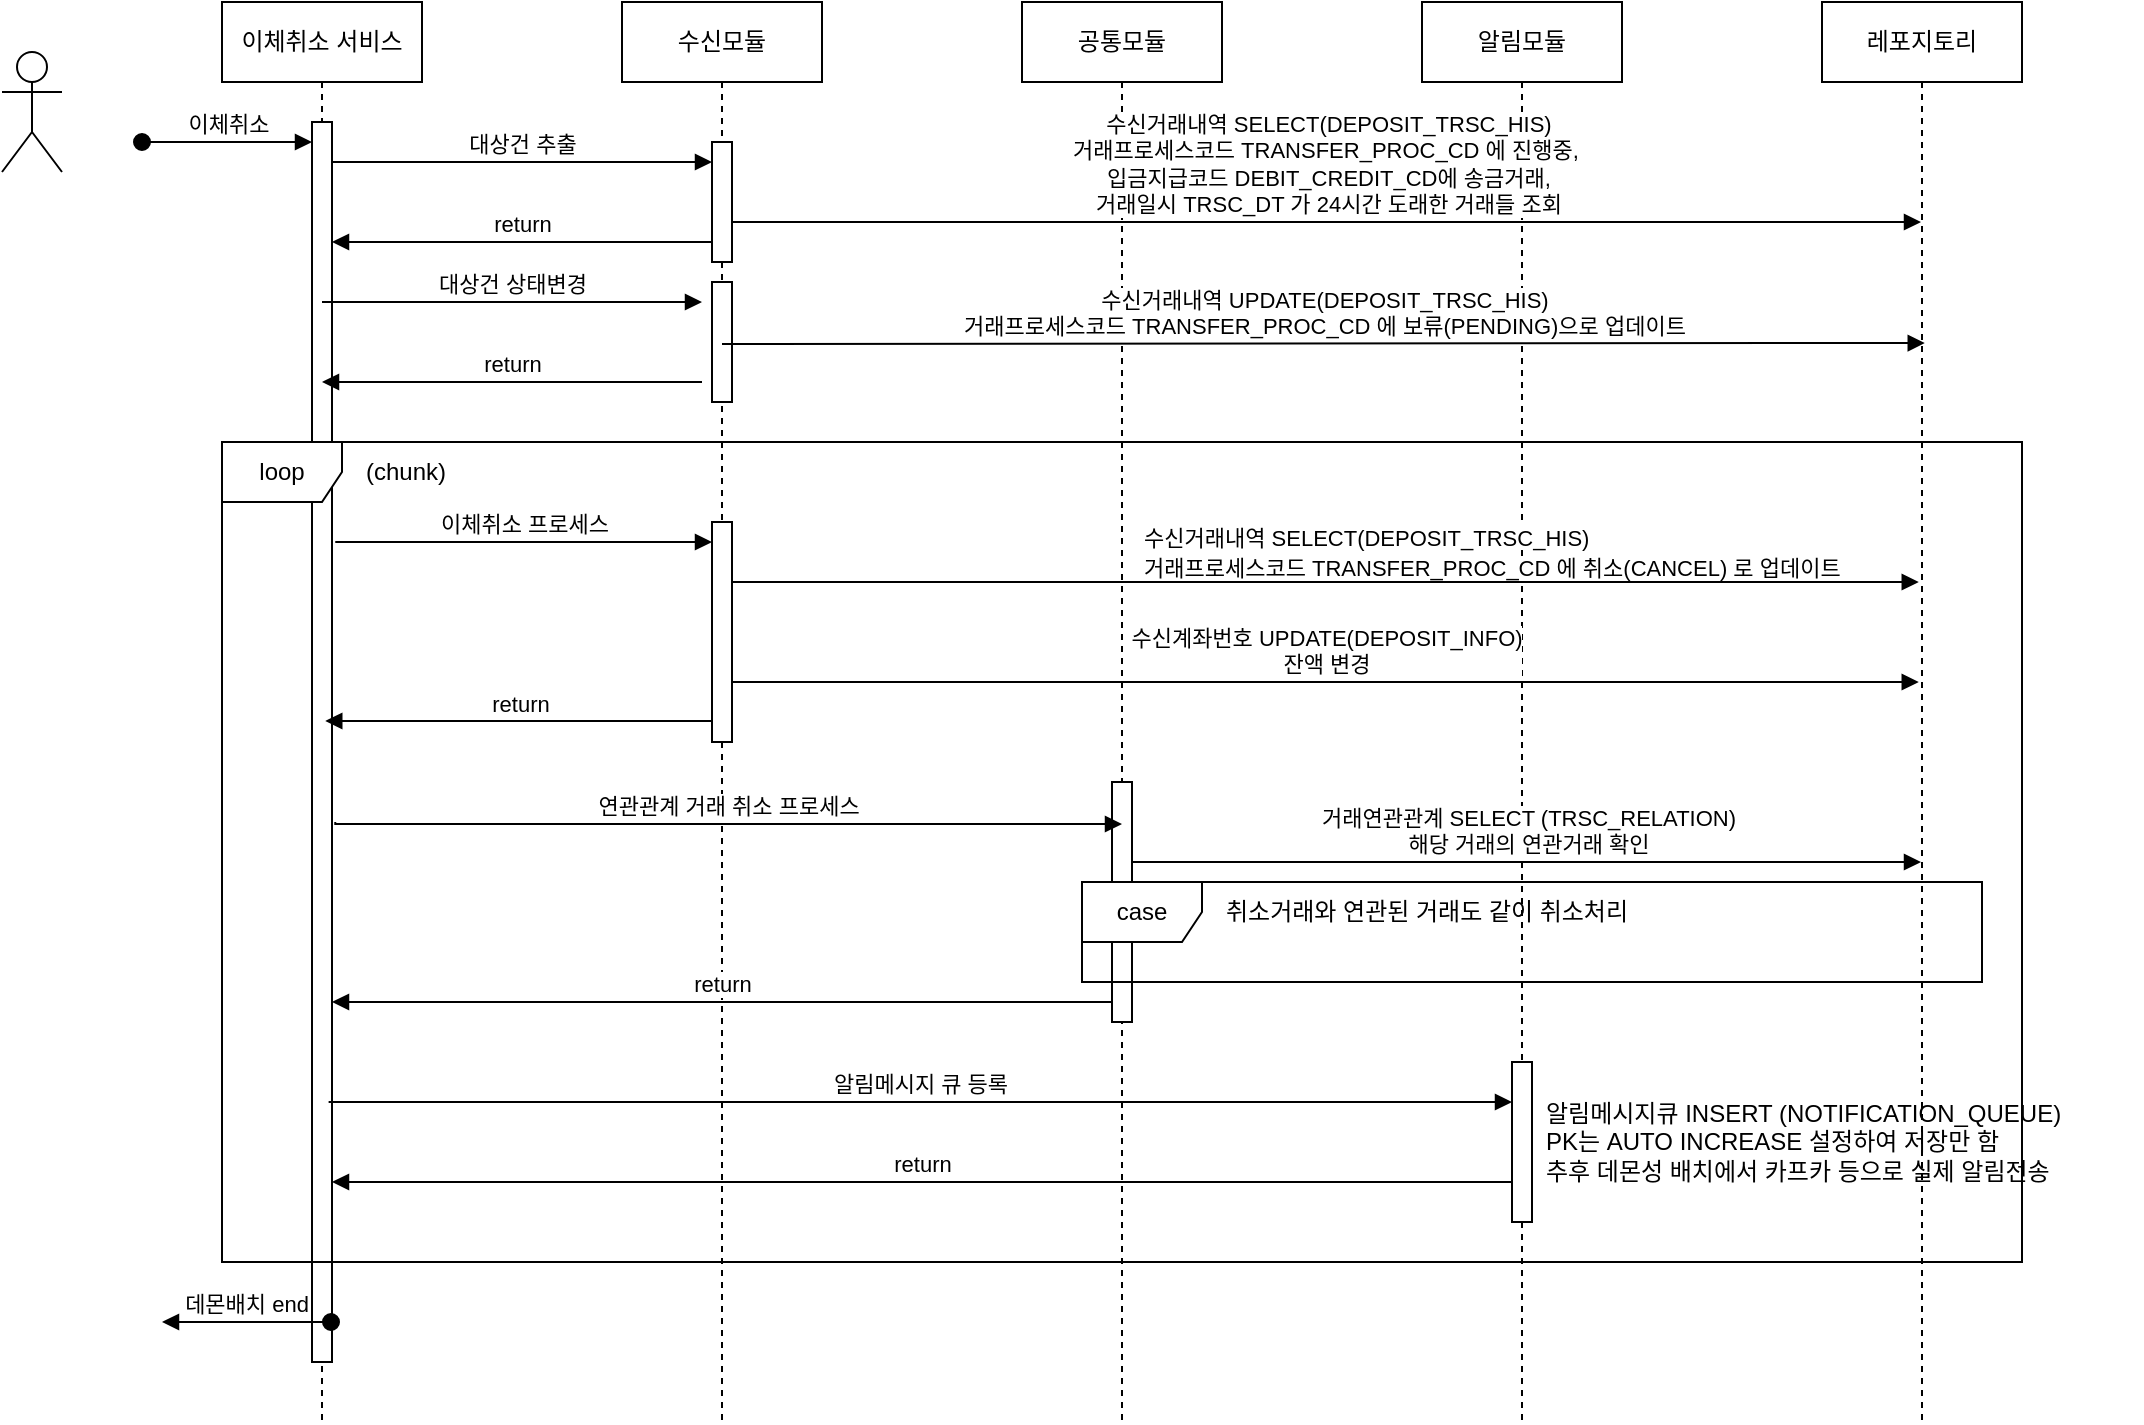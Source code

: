 <mxfile version="24.8.6">
  <diagram name="Page-1" id="2YBvvXClWsGukQMizWep">
    <mxGraphModel dx="998" dy="678" grid="1" gridSize="10" guides="1" tooltips="1" connect="1" arrows="1" fold="1" page="1" pageScale="1" pageWidth="850" pageHeight="1100" background="#ffffff" math="0" shadow="0">
      <root>
        <mxCell id="0" />
        <mxCell id="1" parent="0" />
        <mxCell id="kIjc9tb8nOZSVFgZSKF5-42" value="" style="shape=umlActor;verticalLabelPosition=bottom;verticalAlign=top;html=1;outlineConnect=0;" parent="1" vertex="1">
          <mxGeometry x="110" y="85" width="30" height="60" as="geometry" />
        </mxCell>
        <mxCell id="2TJhX8au2aPFaMWwYMit-71" value="이체취소 서비스" style="shape=umlLifeline;perimeter=lifelinePerimeter;whiteSpace=wrap;html=1;container=0;dropTarget=0;collapsible=0;recursiveResize=0;outlineConnect=0;portConstraint=eastwest;newEdgeStyle={&quot;edgeStyle&quot;:&quot;elbowEdgeStyle&quot;,&quot;elbow&quot;:&quot;vertical&quot;,&quot;curved&quot;:0,&quot;rounded&quot;:0};" vertex="1" parent="1">
          <mxGeometry x="220" y="60" width="100" height="710" as="geometry" />
        </mxCell>
        <mxCell id="2TJhX8au2aPFaMWwYMit-72" value="" style="html=1;points=[];perimeter=orthogonalPerimeter;outlineConnect=0;targetShapes=umlLifeline;portConstraint=eastwest;newEdgeStyle={&quot;edgeStyle&quot;:&quot;elbowEdgeStyle&quot;,&quot;elbow&quot;:&quot;vertical&quot;,&quot;curved&quot;:0,&quot;rounded&quot;:0};" vertex="1" parent="2TJhX8au2aPFaMWwYMit-71">
          <mxGeometry x="45" y="60" width="10" height="620" as="geometry" />
        </mxCell>
        <mxCell id="2TJhX8au2aPFaMWwYMit-73" value="이체취소" style="html=1;verticalAlign=bottom;startArrow=oval;endArrow=block;startSize=8;edgeStyle=elbowEdgeStyle;elbow=vertical;curved=0;rounded=0;" edge="1" parent="2TJhX8au2aPFaMWwYMit-71" target="2TJhX8au2aPFaMWwYMit-72">
          <mxGeometry relative="1" as="geometry">
            <mxPoint x="-40" y="70" as="sourcePoint" />
          </mxGeometry>
        </mxCell>
        <mxCell id="2TJhX8au2aPFaMWwYMit-74" value="수신모듈" style="shape=umlLifeline;perimeter=lifelinePerimeter;whiteSpace=wrap;html=1;container=0;dropTarget=0;collapsible=0;recursiveResize=0;outlineConnect=0;portConstraint=eastwest;newEdgeStyle={&quot;edgeStyle&quot;:&quot;elbowEdgeStyle&quot;,&quot;elbow&quot;:&quot;vertical&quot;,&quot;curved&quot;:0,&quot;rounded&quot;:0};" vertex="1" parent="1">
          <mxGeometry x="420" y="60" width="100" height="710" as="geometry" />
        </mxCell>
        <mxCell id="2TJhX8au2aPFaMWwYMit-75" value="" style="html=1;points=[];perimeter=orthogonalPerimeter;outlineConnect=0;targetShapes=umlLifeline;portConstraint=eastwest;newEdgeStyle={&quot;edgeStyle&quot;:&quot;elbowEdgeStyle&quot;,&quot;elbow&quot;:&quot;vertical&quot;,&quot;curved&quot;:0,&quot;rounded&quot;:0};" vertex="1" parent="2TJhX8au2aPFaMWwYMit-74">
          <mxGeometry x="45" y="70" width="10" height="60" as="geometry" />
        </mxCell>
        <mxCell id="2TJhX8au2aPFaMWwYMit-76" value="" style="html=1;points=[];perimeter=orthogonalPerimeter;outlineConnect=0;targetShapes=umlLifeline;portConstraint=eastwest;newEdgeStyle={&quot;edgeStyle&quot;:&quot;elbowEdgeStyle&quot;,&quot;elbow&quot;:&quot;vertical&quot;,&quot;curved&quot;:0,&quot;rounded&quot;:0};" vertex="1" parent="2TJhX8au2aPFaMWwYMit-74">
          <mxGeometry x="45" y="140" width="10" height="60" as="geometry" />
        </mxCell>
        <mxCell id="2TJhX8au2aPFaMWwYMit-77" value="대상건 추출" style="html=1;verticalAlign=bottom;endArrow=block;edgeStyle=elbowEdgeStyle;elbow=vertical;curved=0;rounded=0;" edge="1" parent="1" source="2TJhX8au2aPFaMWwYMit-72" target="2TJhX8au2aPFaMWwYMit-75">
          <mxGeometry relative="1" as="geometry">
            <mxPoint x="415" y="150" as="sourcePoint" />
            <Array as="points">
              <mxPoint x="400" y="140" />
            </Array>
            <mxPoint as="offset" />
          </mxGeometry>
        </mxCell>
        <mxCell id="2TJhX8au2aPFaMWwYMit-78" value="return" style="html=1;verticalAlign=bottom;endArrow=block;edgeStyle=elbowEdgeStyle;elbow=vertical;curved=0;rounded=0;" edge="1" parent="1" source="2TJhX8au2aPFaMWwYMit-75" target="2TJhX8au2aPFaMWwYMit-72">
          <mxGeometry relative="1" as="geometry">
            <mxPoint x="395" y="180" as="sourcePoint" />
            <Array as="points">
              <mxPoint x="410" y="180" />
            </Array>
            <mxPoint x="280" y="180" as="targetPoint" />
          </mxGeometry>
        </mxCell>
        <mxCell id="2TJhX8au2aPFaMWwYMit-79" value="공통모듈" style="shape=umlLifeline;perimeter=lifelinePerimeter;whiteSpace=wrap;html=1;container=0;dropTarget=0;collapsible=0;recursiveResize=0;outlineConnect=0;portConstraint=eastwest;newEdgeStyle={&quot;edgeStyle&quot;:&quot;elbowEdgeStyle&quot;,&quot;elbow&quot;:&quot;vertical&quot;,&quot;curved&quot;:0,&quot;rounded&quot;:0};" vertex="1" parent="1">
          <mxGeometry x="620" y="60" width="100" height="710" as="geometry" />
        </mxCell>
        <mxCell id="2TJhX8au2aPFaMWwYMit-80" value="" style="html=1;points=[];perimeter=orthogonalPerimeter;outlineConnect=0;targetShapes=umlLifeline;portConstraint=eastwest;newEdgeStyle={&quot;edgeStyle&quot;:&quot;elbowEdgeStyle&quot;,&quot;elbow&quot;:&quot;vertical&quot;,&quot;curved&quot;:0,&quot;rounded&quot;:0};" vertex="1" parent="2TJhX8au2aPFaMWwYMit-79">
          <mxGeometry x="45" y="390" width="10" height="120" as="geometry" />
        </mxCell>
        <mxCell id="2TJhX8au2aPFaMWwYMit-81" value="알림모듈" style="shape=umlLifeline;perimeter=lifelinePerimeter;whiteSpace=wrap;html=1;container=0;dropTarget=0;collapsible=0;recursiveResize=0;outlineConnect=0;portConstraint=eastwest;newEdgeStyle={&quot;edgeStyle&quot;:&quot;elbowEdgeStyle&quot;,&quot;elbow&quot;:&quot;vertical&quot;,&quot;curved&quot;:0,&quot;rounded&quot;:0};" vertex="1" parent="1">
          <mxGeometry x="820" y="60" width="100" height="710" as="geometry" />
        </mxCell>
        <mxCell id="2TJhX8au2aPFaMWwYMit-82" value="" style="html=1;points=[];perimeter=orthogonalPerimeter;outlineConnect=0;targetShapes=umlLifeline;portConstraint=eastwest;newEdgeStyle={&quot;edgeStyle&quot;:&quot;elbowEdgeStyle&quot;,&quot;elbow&quot;:&quot;vertical&quot;,&quot;curved&quot;:0,&quot;rounded&quot;:0};" vertex="1" parent="2TJhX8au2aPFaMWwYMit-81">
          <mxGeometry x="45" y="530" width="10" height="80" as="geometry" />
        </mxCell>
        <mxCell id="2TJhX8au2aPFaMWwYMit-83" value="레포지토리" style="shape=umlLifeline;perimeter=lifelinePerimeter;whiteSpace=wrap;html=1;container=0;dropTarget=0;collapsible=0;recursiveResize=0;outlineConnect=0;portConstraint=eastwest;newEdgeStyle={&quot;edgeStyle&quot;:&quot;elbowEdgeStyle&quot;,&quot;elbow&quot;:&quot;vertical&quot;,&quot;curved&quot;:0,&quot;rounded&quot;:0};" vertex="1" parent="1">
          <mxGeometry x="1020" y="60" width="100" height="710" as="geometry" />
        </mxCell>
        <mxCell id="2TJhX8au2aPFaMWwYMit-84" value="&lt;div style=&quot;&quot;&gt;&lt;br&gt;&lt;/div&gt;" style="text;html=1;align=left;verticalAlign=middle;resizable=0;points=[];autosize=1;strokeColor=none;fillColor=none;" vertex="1" parent="1">
          <mxGeometry x="480" y="145" width="20" height="30" as="geometry" />
        </mxCell>
        <mxCell id="2TJhX8au2aPFaMWwYMit-85" value="이체취소 프로세스" style="html=1;verticalAlign=bottom;endArrow=block;edgeStyle=elbowEdgeStyle;elbow=vertical;curved=0;rounded=0;" edge="1" parent="1" target="2TJhX8au2aPFaMWwYMit-96">
          <mxGeometry relative="1" as="geometry">
            <mxPoint x="276.63" y="330" as="sourcePoint" />
            <Array as="points">
              <mxPoint x="401.63" y="330" />
            </Array>
            <mxPoint x="666.13" y="330" as="targetPoint" />
            <mxPoint as="offset" />
          </mxGeometry>
        </mxCell>
        <mxCell id="2TJhX8au2aPFaMWwYMit-86" value="return" style="html=1;verticalAlign=bottom;endArrow=block;edgeStyle=elbowEdgeStyle;elbow=vertical;curved=0;rounded=0;" edge="1" parent="1">
          <mxGeometry relative="1" as="geometry">
            <mxPoint x="465" y="419.5" as="sourcePoint" />
            <Array as="points" />
            <mxPoint x="271.63" y="419.5" as="targetPoint" />
          </mxGeometry>
        </mxCell>
        <mxCell id="2TJhX8au2aPFaMWwYMit-87" value="&lt;div style=&quot;&quot;&gt;&lt;span style=&quot;font-size: 11px; text-align: center; background-color: rgb(255, 255, 255);&quot;&gt;수신거래내역 SELECT(DEPOSIT_TRSC_HIS)&lt;/span&gt;&lt;/div&gt;&lt;div style=&quot;&quot;&gt;&lt;span style=&quot;font-size: 11px; text-align: center; background-color: rgb(255, 255, 255);&quot;&gt;거래프로세스코드&amp;nbsp;TRANSFER_PROC_CD 에 취소(CANCEL) 로 업데이트&lt;/span&gt;&lt;/div&gt;" style="text;html=1;align=left;verticalAlign=middle;resizable=0;points=[];autosize=1;strokeColor=none;fillColor=none;" vertex="1" parent="1">
          <mxGeometry x="678.88" y="315" width="390" height="40" as="geometry" />
        </mxCell>
        <mxCell id="2TJhX8au2aPFaMWwYMit-88" value="loop" style="shape=umlFrame;whiteSpace=wrap;html=1;pointerEvents=0;" vertex="1" parent="1">
          <mxGeometry x="220" y="280" width="900" height="410" as="geometry" />
        </mxCell>
        <mxCell id="2TJhX8au2aPFaMWwYMit-89" value="&lt;div style=&quot;&quot;&gt;(chunk)&lt;/div&gt;" style="text;html=1;align=left;verticalAlign=middle;resizable=0;points=[];autosize=1;strokeColor=none;fillColor=none;" vertex="1" parent="1">
          <mxGeometry x="290" y="280" width="60" height="30" as="geometry" />
        </mxCell>
        <mxCell id="2TJhX8au2aPFaMWwYMit-90" value="" style="html=1;verticalAlign=bottom;endArrow=block;edgeStyle=elbowEdgeStyle;elbow=vertical;curved=0;rounded=0;" edge="1" parent="1" source="2TJhX8au2aPFaMWwYMit-96">
          <mxGeometry relative="1" as="geometry">
            <mxPoint x="678.88" y="350" as="sourcePoint" />
            <Array as="points">
              <mxPoint x="813.88" y="350" />
            </Array>
            <mxPoint x="1068.38" y="350" as="targetPoint" />
            <mxPoint as="offset" />
          </mxGeometry>
        </mxCell>
        <mxCell id="2TJhX8au2aPFaMWwYMit-91" value="데몬배치 end" style="html=1;verticalAlign=bottom;startArrow=oval;endArrow=block;startSize=8;edgeStyle=elbowEdgeStyle;elbow=vertical;curved=0;rounded=0;" edge="1" parent="1">
          <mxGeometry relative="1" as="geometry">
            <mxPoint x="274.5" y="720" as="sourcePoint" />
            <mxPoint x="190" y="720" as="targetPoint" />
          </mxGeometry>
        </mxCell>
        <mxCell id="2TJhX8au2aPFaMWwYMit-92" value="수신거래내역 SELECT(DEPOSIT_TRSC_HIS)&lt;br&gt;거래프로세스코드&amp;nbsp;TRANSFER_PROC_CD 에 진행중,&amp;nbsp;&lt;br&gt;입금지급코드 DEBIT_CREDIT_CD에 송금거래,&lt;br&gt;거래일시 TRSC_DT 가 24시간 도래한 거래들 조회" style="html=1;verticalAlign=bottom;endArrow=block;edgeStyle=elbowEdgeStyle;elbow=vertical;curved=0;rounded=0;" edge="1" parent="1" target="2TJhX8au2aPFaMWwYMit-83">
          <mxGeometry relative="1" as="geometry">
            <mxPoint x="475" y="170" as="sourcePoint" />
            <Array as="points">
              <mxPoint x="590" y="170" />
              <mxPoint x="615" y="159.5" />
            </Array>
            <mxPoint x="870" y="159.5" as="targetPoint" />
            <mxPoint as="offset" />
          </mxGeometry>
        </mxCell>
        <mxCell id="2TJhX8au2aPFaMWwYMit-93" value="대상건 상태변경" style="html=1;verticalAlign=bottom;endArrow=block;edgeStyle=elbowEdgeStyle;elbow=vertical;curved=0;rounded=0;" edge="1" parent="1">
          <mxGeometry relative="1" as="geometry">
            <mxPoint x="270" y="210" as="sourcePoint" />
            <Array as="points">
              <mxPoint x="395" y="210" />
            </Array>
            <mxPoint as="offset" />
            <mxPoint x="460" y="210" as="targetPoint" />
          </mxGeometry>
        </mxCell>
        <mxCell id="2TJhX8au2aPFaMWwYMit-94" value="return" style="html=1;verticalAlign=bottom;endArrow=block;edgeStyle=elbowEdgeStyle;elbow=vertical;curved=0;rounded=0;" edge="1" parent="1">
          <mxGeometry relative="1" as="geometry">
            <mxPoint x="460" y="250" as="sourcePoint" />
            <Array as="points">
              <mxPoint x="405" y="250" />
            </Array>
            <mxPoint x="270" y="250" as="targetPoint" />
          </mxGeometry>
        </mxCell>
        <mxCell id="2TJhX8au2aPFaMWwYMit-95" value="수신거래내역 UPDATE(DEPOSIT_TRSC_HIS)&lt;div&gt;거래프로세스코드 TRANSFER_PROC_CD 에 보류(PENDING)으로 업데이트&lt;/div&gt;" style="html=1;verticalAlign=bottom;endArrow=block;edgeStyle=elbowEdgeStyle;elbow=vertical;curved=0;rounded=0;" edge="1" parent="1">
          <mxGeometry x="0.0" relative="1" as="geometry">
            <mxPoint x="470" y="231" as="sourcePoint" />
            <Array as="points">
              <mxPoint x="591.38" y="230.5" />
              <mxPoint x="616.38" y="220" />
            </Array>
            <mxPoint x="1071.38" y="230.5" as="targetPoint" />
            <mxPoint as="offset" />
          </mxGeometry>
        </mxCell>
        <mxCell id="2TJhX8au2aPFaMWwYMit-96" value="" style="html=1;points=[];perimeter=orthogonalPerimeter;outlineConnect=0;targetShapes=umlLifeline;portConstraint=eastwest;newEdgeStyle={&quot;edgeStyle&quot;:&quot;elbowEdgeStyle&quot;,&quot;elbow&quot;:&quot;vertical&quot;,&quot;curved&quot;:0,&quot;rounded&quot;:0};" vertex="1" parent="1">
          <mxGeometry x="465" y="320" width="10" height="110" as="geometry" />
        </mxCell>
        <mxCell id="2TJhX8au2aPFaMWwYMit-97" value="수신계좌번호 UPDATE(DEPOSIT_INFO)&lt;div&gt;잔액 변경&lt;/div&gt;" style="html=1;verticalAlign=bottom;endArrow=block;edgeStyle=elbowEdgeStyle;elbow=vertical;curved=0;rounded=0;" edge="1" parent="1">
          <mxGeometry relative="1" as="geometry">
            <mxPoint x="475" y="400" as="sourcePoint" />
            <Array as="points">
              <mxPoint x="813.88" y="400" />
            </Array>
            <mxPoint x="1068.38" y="400" as="targetPoint" />
            <mxPoint as="offset" />
          </mxGeometry>
        </mxCell>
        <mxCell id="2TJhX8au2aPFaMWwYMit-98" value="연관관계 거래 취소 프로세스" style="html=1;verticalAlign=bottom;endArrow=block;edgeStyle=elbowEdgeStyle;elbow=vertical;curved=0;rounded=0;entryX=0.5;entryY=0.182;entryDx=0;entryDy=0;entryPerimeter=0;" edge="1" parent="1" target="2TJhX8au2aPFaMWwYMit-80">
          <mxGeometry relative="1" as="geometry">
            <mxPoint x="276.63" y="470" as="sourcePoint" />
            <Array as="points" />
            <mxPoint x="465" y="470" as="targetPoint" />
            <mxPoint as="offset" />
          </mxGeometry>
        </mxCell>
        <mxCell id="2TJhX8au2aPFaMWwYMit-99" value="거래연관관계 SELECT (TRSC_RELATION)&lt;div&gt;해당 거래의 연관거래 확인&lt;/div&gt;" style="html=1;verticalAlign=bottom;endArrow=block;edgeStyle=elbowEdgeStyle;elbow=vertical;curved=0;rounded=0;" edge="1" parent="1" source="2TJhX8au2aPFaMWwYMit-80" target="2TJhX8au2aPFaMWwYMit-83">
          <mxGeometry relative="1" as="geometry">
            <mxPoint x="678.88" y="490" as="sourcePoint" />
            <Array as="points">
              <mxPoint x="1017.76" y="490" />
            </Array>
            <mxPoint x="1272.26" y="490" as="targetPoint" />
            <mxPoint as="offset" />
          </mxGeometry>
        </mxCell>
        <mxCell id="2TJhX8au2aPFaMWwYMit-100" value="case" style="shape=umlFrame;whiteSpace=wrap;html=1;pointerEvents=0;" vertex="1" parent="1">
          <mxGeometry x="650" y="500" width="450" height="50" as="geometry" />
        </mxCell>
        <mxCell id="2TJhX8au2aPFaMWwYMit-101" value="&lt;div style=&quot;&quot;&gt;취소거래와 연관된 거래도 같이 취소처리&lt;/div&gt;" style="text;html=1;align=left;verticalAlign=middle;resizable=0;points=[];autosize=1;strokeColor=none;fillColor=none;" vertex="1" parent="1">
          <mxGeometry x="720" y="500" width="240" height="30" as="geometry" />
        </mxCell>
        <mxCell id="2TJhX8au2aPFaMWwYMit-102" value="return" style="html=1;verticalAlign=bottom;endArrow=block;edgeStyle=elbowEdgeStyle;elbow=vertical;curved=0;rounded=0;" edge="1" parent="1" target="2TJhX8au2aPFaMWwYMit-72">
          <mxGeometry relative="1" as="geometry">
            <mxPoint x="665" y="560" as="sourcePoint" />
            <Array as="points">
              <mxPoint x="610" y="560" />
            </Array>
            <mxPoint x="475" y="560" as="targetPoint" />
          </mxGeometry>
        </mxCell>
        <mxCell id="2TJhX8au2aPFaMWwYMit-103" value="알림메시지 큐 등록" style="html=1;verticalAlign=bottom;endArrow=block;edgeStyle=elbowEdgeStyle;elbow=vertical;curved=0;rounded=0;" edge="1" parent="1" target="2TJhX8au2aPFaMWwYMit-82">
          <mxGeometry relative="1" as="geometry">
            <mxPoint x="273.31" y="610" as="sourcePoint" />
            <Array as="points" />
            <mxPoint x="666.68" y="612" as="targetPoint" />
            <mxPoint as="offset" />
          </mxGeometry>
        </mxCell>
        <mxCell id="2TJhX8au2aPFaMWwYMit-104" value="return" style="html=1;verticalAlign=bottom;endArrow=block;edgeStyle=elbowEdgeStyle;elbow=vertical;curved=0;rounded=0;" edge="1" parent="1" target="2TJhX8au2aPFaMWwYMit-72">
          <mxGeometry relative="1" as="geometry">
            <mxPoint x="865" y="650" as="sourcePoint" />
            <Array as="points">
              <mxPoint x="810" y="650" />
            </Array>
            <mxPoint x="475" y="650" as="targetPoint" />
          </mxGeometry>
        </mxCell>
        <mxCell id="2TJhX8au2aPFaMWwYMit-105" value="&lt;div style=&quot;&quot;&gt;알림메시지큐 INSERT (NOTIFICATION_QUEUE)&lt;/div&gt;&lt;div style=&quot;&quot;&gt;PK는 AUTO INCREASE 설정하여 저장만 함&lt;/div&gt;&lt;div style=&quot;&quot;&gt;추후 데몬성 배치에서 카프카 등으로 실제 알림전송&lt;/div&gt;" style="text;html=1;align=left;verticalAlign=middle;resizable=0;points=[];autosize=1;strokeColor=none;fillColor=none;" vertex="1" parent="1">
          <mxGeometry x="880" y="600" width="300" height="60" as="geometry" />
        </mxCell>
      </root>
    </mxGraphModel>
  </diagram>
</mxfile>
